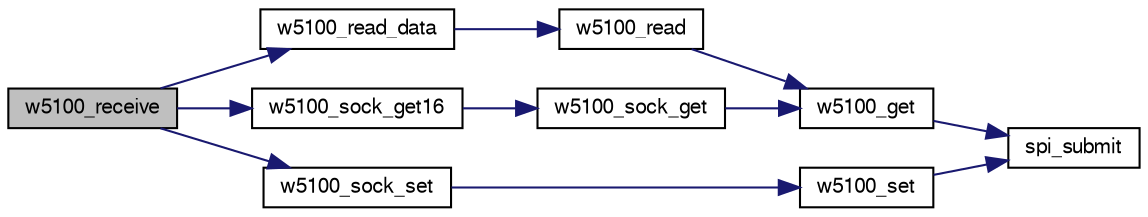 digraph "w5100_receive"
{
  edge [fontname="FreeSans",fontsize="10",labelfontname="FreeSans",labelfontsize="10"];
  node [fontname="FreeSans",fontsize="10",shape=record];
  rankdir="LR";
  Node1 [label="w5100_receive",height=0.2,width=0.4,color="black", fillcolor="grey75", style="filled", fontcolor="black"];
  Node1 -> Node2 [color="midnightblue",fontsize="10",style="solid",fontname="FreeSans"];
  Node2 [label="w5100_read_data",height=0.2,width=0.4,color="black", fillcolor="white", style="filled",URL="$w5100_8c.html#a455780f8178c7ad9c93bb668b60724fb"];
  Node2 -> Node3 [color="midnightblue",fontsize="10",style="solid",fontname="FreeSans"];
  Node3 [label="w5100_read",height=0.2,width=0.4,color="black", fillcolor="white", style="filled",URL="$w5100_8c.html#aa07a01f5b03c499e6bbcc4edcd14c301"];
  Node3 -> Node4 [color="midnightblue",fontsize="10",style="solid",fontname="FreeSans"];
  Node4 [label="w5100_get",height=0.2,width=0.4,color="black", fillcolor="white", style="filled",URL="$w5100_8c.html#adc92dea40c158d4eb47238bb053ef8b1"];
  Node4 -> Node5 [color="midnightblue",fontsize="10",style="solid",fontname="FreeSans"];
  Node5 [label="spi_submit",height=0.2,width=0.4,color="black", fillcolor="white", style="filled",URL="$group__spi.html#ga5d383931766cb373ebad0b8bc26d439d",tooltip="Submit SPI transaction. "];
  Node1 -> Node6 [color="midnightblue",fontsize="10",style="solid",fontname="FreeSans"];
  Node6 [label="w5100_sock_get16",height=0.2,width=0.4,color="black", fillcolor="white", style="filled",URL="$w5100_8c.html#ac3249d8a1bb38835870a1fc6a8c61524"];
  Node6 -> Node7 [color="midnightblue",fontsize="10",style="solid",fontname="FreeSans"];
  Node7 [label="w5100_sock_get",height=0.2,width=0.4,color="black", fillcolor="white", style="filled",URL="$w5100_8c.html#aa329ee90cfec600285df9d7382a2c623"];
  Node7 -> Node4 [color="midnightblue",fontsize="10",style="solid",fontname="FreeSans"];
  Node1 -> Node8 [color="midnightblue",fontsize="10",style="solid",fontname="FreeSans"];
  Node8 [label="w5100_sock_set",height=0.2,width=0.4,color="black", fillcolor="white", style="filled",URL="$w5100_8c.html#add4fef731325e39e35816a0372d6e9c6"];
  Node8 -> Node9 [color="midnightblue",fontsize="10",style="solid",fontname="FreeSans"];
  Node9 [label="w5100_set",height=0.2,width=0.4,color="black", fillcolor="white", style="filled",URL="$w5100_8c.html#acf688d7d46d5a20eb893df94ba4b2f5c"];
  Node9 -> Node5 [color="midnightblue",fontsize="10",style="solid",fontname="FreeSans"];
}
